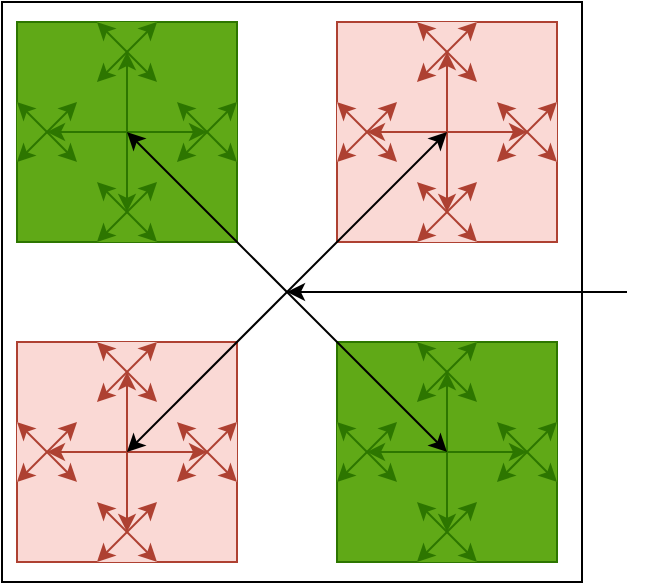 <mxfile version="20.8.16" type="device" pages="4"><diagram id="kPWhK-KrqkqlL0nSzYQn" name="Clock grid"><mxGraphModel dx="665" dy="393" grid="1" gridSize="10" guides="1" tooltips="1" connect="1" arrows="1" fold="1" page="1" pageScale="1" pageWidth="827" pageHeight="1169" math="0" shadow="0"><root><mxCell id="0"/><mxCell id="1" parent="0"/><mxCell id="Kyhc6H3jqv3I2b7ilbXx-1" value="" style="whiteSpace=wrap;html=1;aspect=fixed;" vertex="1" parent="1"><mxGeometry x="80" y="40" width="290" height="290" as="geometry"/></mxCell><mxCell id="Kyhc6H3jqv3I2b7ilbXx-2" value="" style="endArrow=classic;html=1;rounded=0;" edge="1" parent="1"><mxGeometry width="50" height="50" relative="1" as="geometry"><mxPoint x="392.5" y="185" as="sourcePoint"/><mxPoint x="222.5" y="185" as="targetPoint"/></mxGeometry></mxCell><mxCell id="Kyhc6H3jqv3I2b7ilbXx-43" value="" style="group;fillColor=#fad9d5;strokeColor=#ae4132;" vertex="1" connectable="0" parent="1"><mxGeometry x="247.5" y="50" width="110" height="110" as="geometry"/></mxCell><mxCell id="Kyhc6H3jqv3I2b7ilbXx-22" value="" style="group;fillColor=#fad9d5;strokeColor=none;" vertex="1" connectable="0" parent="Kyhc6H3jqv3I2b7ilbXx-43"><mxGeometry x="80" y="40" width="30" height="30" as="geometry"/></mxCell><mxCell id="Kyhc6H3jqv3I2b7ilbXx-18" value="" style="endArrow=classic;html=1;rounded=0;fillColor=#fad9d5;strokeColor=#ae4132;" edge="1" parent="Kyhc6H3jqv3I2b7ilbXx-22"><mxGeometry width="50" height="50" relative="1" as="geometry"><mxPoint x="15" y="15" as="sourcePoint"/><mxPoint x="30" as="targetPoint"/></mxGeometry></mxCell><mxCell id="Kyhc6H3jqv3I2b7ilbXx-19" value="" style="endArrow=classic;html=1;rounded=0;fillColor=#fad9d5;strokeColor=#ae4132;" edge="1" parent="Kyhc6H3jqv3I2b7ilbXx-22"><mxGeometry width="50" height="50" relative="1" as="geometry"><mxPoint x="15" y="15" as="sourcePoint"/><mxPoint as="targetPoint"/></mxGeometry></mxCell><mxCell id="Kyhc6H3jqv3I2b7ilbXx-20" value="" style="endArrow=classic;html=1;rounded=0;fillColor=#fad9d5;strokeColor=#ae4132;" edge="1" parent="Kyhc6H3jqv3I2b7ilbXx-22"><mxGeometry width="50" height="50" relative="1" as="geometry"><mxPoint x="15" y="15" as="sourcePoint"/><mxPoint y="30" as="targetPoint"/></mxGeometry></mxCell><mxCell id="Kyhc6H3jqv3I2b7ilbXx-21" value="" style="endArrow=classic;html=1;rounded=0;fillColor=#fad9d5;strokeColor=#ae4132;" edge="1" parent="Kyhc6H3jqv3I2b7ilbXx-22"><mxGeometry width="50" height="50" relative="1" as="geometry"><mxPoint x="15" y="15" as="sourcePoint"/><mxPoint x="30" y="30" as="targetPoint"/></mxGeometry></mxCell><mxCell id="Kyhc6H3jqv3I2b7ilbXx-28" value="" style="group;fillColor=#fad9d5;strokeColor=none;" vertex="1" connectable="0" parent="Kyhc6H3jqv3I2b7ilbXx-43"><mxGeometry x="40" y="80" width="30" height="30" as="geometry"/></mxCell><mxCell id="Kyhc6H3jqv3I2b7ilbXx-29" value="" style="endArrow=classic;html=1;rounded=0;fillColor=#fad9d5;strokeColor=#ae4132;" edge="1" parent="Kyhc6H3jqv3I2b7ilbXx-28"><mxGeometry width="50" height="50" relative="1" as="geometry"><mxPoint x="15" y="15" as="sourcePoint"/><mxPoint x="30" as="targetPoint"/></mxGeometry></mxCell><mxCell id="Kyhc6H3jqv3I2b7ilbXx-30" value="" style="endArrow=classic;html=1;rounded=0;fillColor=#fad9d5;strokeColor=#ae4132;" edge="1" parent="Kyhc6H3jqv3I2b7ilbXx-28"><mxGeometry width="50" height="50" relative="1" as="geometry"><mxPoint x="15" y="15" as="sourcePoint"/><mxPoint as="targetPoint"/></mxGeometry></mxCell><mxCell id="Kyhc6H3jqv3I2b7ilbXx-31" value="" style="endArrow=classic;html=1;rounded=0;fillColor=#fad9d5;strokeColor=#ae4132;" edge="1" parent="Kyhc6H3jqv3I2b7ilbXx-28"><mxGeometry width="50" height="50" relative="1" as="geometry"><mxPoint x="15" y="15" as="sourcePoint"/><mxPoint y="30" as="targetPoint"/></mxGeometry></mxCell><mxCell id="Kyhc6H3jqv3I2b7ilbXx-32" value="" style="endArrow=classic;html=1;rounded=0;fillColor=#fad9d5;strokeColor=#ae4132;" edge="1" parent="Kyhc6H3jqv3I2b7ilbXx-28"><mxGeometry width="50" height="50" relative="1" as="geometry"><mxPoint x="15" y="15" as="sourcePoint"/><mxPoint x="30" y="30" as="targetPoint"/></mxGeometry></mxCell><mxCell id="Kyhc6H3jqv3I2b7ilbXx-33" value="" style="group;fillColor=#fad9d5;strokeColor=none;" vertex="1" connectable="0" parent="Kyhc6H3jqv3I2b7ilbXx-43"><mxGeometry x="40" width="30" height="30" as="geometry"/></mxCell><mxCell id="Kyhc6H3jqv3I2b7ilbXx-34" value="" style="endArrow=classic;html=1;rounded=0;fillColor=#fad9d5;strokeColor=#ae4132;" edge="1" parent="Kyhc6H3jqv3I2b7ilbXx-33"><mxGeometry width="50" height="50" relative="1" as="geometry"><mxPoint x="15" y="15" as="sourcePoint"/><mxPoint x="30" as="targetPoint"/></mxGeometry></mxCell><mxCell id="Kyhc6H3jqv3I2b7ilbXx-35" value="" style="endArrow=classic;html=1;rounded=0;fillColor=#fad9d5;strokeColor=#ae4132;" edge="1" parent="Kyhc6H3jqv3I2b7ilbXx-33"><mxGeometry width="50" height="50" relative="1" as="geometry"><mxPoint x="15" y="15" as="sourcePoint"/><mxPoint as="targetPoint"/></mxGeometry></mxCell><mxCell id="Kyhc6H3jqv3I2b7ilbXx-36" value="" style="endArrow=classic;html=1;rounded=0;fillColor=#fad9d5;strokeColor=#ae4132;" edge="1" parent="Kyhc6H3jqv3I2b7ilbXx-33"><mxGeometry width="50" height="50" relative="1" as="geometry"><mxPoint x="15" y="15" as="sourcePoint"/><mxPoint y="30" as="targetPoint"/></mxGeometry></mxCell><mxCell id="Kyhc6H3jqv3I2b7ilbXx-37" value="" style="endArrow=classic;html=1;rounded=0;fillColor=#fad9d5;strokeColor=#ae4132;" edge="1" parent="Kyhc6H3jqv3I2b7ilbXx-33"><mxGeometry width="50" height="50" relative="1" as="geometry"><mxPoint x="15" y="15" as="sourcePoint"/><mxPoint x="30" y="30" as="targetPoint"/></mxGeometry></mxCell><mxCell id="Kyhc6H3jqv3I2b7ilbXx-38" value="" style="group;fillColor=#fad9d5;strokeColor=none;" vertex="1" connectable="0" parent="Kyhc6H3jqv3I2b7ilbXx-43"><mxGeometry y="40" width="30" height="30" as="geometry"/></mxCell><mxCell id="Kyhc6H3jqv3I2b7ilbXx-39" value="" style="endArrow=classic;html=1;rounded=0;fillColor=#fad9d5;strokeColor=#ae4132;" edge="1" parent="Kyhc6H3jqv3I2b7ilbXx-38"><mxGeometry width="50" height="50" relative="1" as="geometry"><mxPoint x="15" y="15" as="sourcePoint"/><mxPoint x="30" as="targetPoint"/></mxGeometry></mxCell><mxCell id="Kyhc6H3jqv3I2b7ilbXx-40" value="" style="endArrow=classic;html=1;rounded=0;fillColor=#fad9d5;strokeColor=#ae4132;" edge="1" parent="Kyhc6H3jqv3I2b7ilbXx-38"><mxGeometry width="50" height="50" relative="1" as="geometry"><mxPoint x="15" y="15" as="sourcePoint"/><mxPoint as="targetPoint"/></mxGeometry></mxCell><mxCell id="Kyhc6H3jqv3I2b7ilbXx-41" value="" style="endArrow=classic;html=1;rounded=0;fillColor=#fad9d5;strokeColor=#ae4132;" edge="1" parent="Kyhc6H3jqv3I2b7ilbXx-38"><mxGeometry width="50" height="50" relative="1" as="geometry"><mxPoint x="15" y="15" as="sourcePoint"/><mxPoint y="30" as="targetPoint"/></mxGeometry></mxCell><mxCell id="Kyhc6H3jqv3I2b7ilbXx-42" value="" style="endArrow=classic;html=1;rounded=0;fillColor=#fad9d5;strokeColor=#ae4132;" edge="1" parent="Kyhc6H3jqv3I2b7ilbXx-38"><mxGeometry width="50" height="50" relative="1" as="geometry"><mxPoint x="15" y="15" as="sourcePoint"/><mxPoint x="30" y="30" as="targetPoint"/></mxGeometry></mxCell><mxCell id="Kyhc6H3jqv3I2b7ilbXx-8" value="" style="endArrow=classic;html=1;rounded=0;fillColor=#fad9d5;strokeColor=#ae4132;" edge="1" parent="Kyhc6H3jqv3I2b7ilbXx-43"><mxGeometry width="50" height="50" relative="1" as="geometry"><mxPoint x="55" y="55" as="sourcePoint"/><mxPoint x="95" y="55" as="targetPoint"/></mxGeometry></mxCell><mxCell id="Kyhc6H3jqv3I2b7ilbXx-9" value="" style="endArrow=classic;html=1;rounded=0;fillColor=#fad9d5;strokeColor=#ae4132;" edge="1" parent="Kyhc6H3jqv3I2b7ilbXx-43"><mxGeometry width="50" height="50" relative="1" as="geometry"><mxPoint x="55" y="55" as="sourcePoint"/><mxPoint x="55" y="15" as="targetPoint"/></mxGeometry></mxCell><mxCell id="Kyhc6H3jqv3I2b7ilbXx-10" value="" style="endArrow=classic;html=1;rounded=0;fillColor=#fad9d5;strokeColor=#ae4132;" edge="1" parent="Kyhc6H3jqv3I2b7ilbXx-43"><mxGeometry width="50" height="50" relative="1" as="geometry"><mxPoint x="55" y="55" as="sourcePoint"/><mxPoint x="15" y="55" as="targetPoint"/></mxGeometry></mxCell><mxCell id="Kyhc6H3jqv3I2b7ilbXx-11" value="" style="endArrow=classic;html=1;rounded=0;fillColor=#fad9d5;strokeColor=#ae4132;" edge="1" parent="Kyhc6H3jqv3I2b7ilbXx-43"><mxGeometry width="50" height="50" relative="1" as="geometry"><mxPoint x="55" y="55" as="sourcePoint"/><mxPoint x="55" y="95" as="targetPoint"/></mxGeometry></mxCell><mxCell id="Kyhc6H3jqv3I2b7ilbXx-44" value="" style="group;fillColor=#60a917;fontColor=#ffffff;strokeColor=#2D7600;" vertex="1" connectable="0" parent="1"><mxGeometry x="87.5" y="50" width="110" height="110" as="geometry"/></mxCell><mxCell id="Kyhc6H3jqv3I2b7ilbXx-49" value="" style="group;fillColor=#60a917;fontColor=#ffffff;strokeColor=none;" vertex="1" connectable="0" parent="Kyhc6H3jqv3I2b7ilbXx-44"><mxGeometry x="80" y="40" width="30" height="30" as="geometry"/></mxCell><mxCell id="Kyhc6H3jqv3I2b7ilbXx-50" value="" style="endArrow=classic;html=1;rounded=0;fillColor=#60a917;strokeColor=#2D7600;" edge="1" parent="Kyhc6H3jqv3I2b7ilbXx-49"><mxGeometry width="50" height="50" relative="1" as="geometry"><mxPoint x="15" y="15" as="sourcePoint"/><mxPoint x="30" as="targetPoint"/></mxGeometry></mxCell><mxCell id="Kyhc6H3jqv3I2b7ilbXx-51" value="" style="endArrow=classic;html=1;rounded=0;fillColor=#60a917;strokeColor=#2D7600;" edge="1" parent="Kyhc6H3jqv3I2b7ilbXx-49"><mxGeometry width="50" height="50" relative="1" as="geometry"><mxPoint x="15" y="15" as="sourcePoint"/><mxPoint as="targetPoint"/></mxGeometry></mxCell><mxCell id="Kyhc6H3jqv3I2b7ilbXx-52" value="" style="endArrow=classic;html=1;rounded=0;fillColor=#60a917;strokeColor=#2D7600;" edge="1" parent="Kyhc6H3jqv3I2b7ilbXx-49"><mxGeometry width="50" height="50" relative="1" as="geometry"><mxPoint x="15" y="15" as="sourcePoint"/><mxPoint y="30" as="targetPoint"/></mxGeometry></mxCell><mxCell id="Kyhc6H3jqv3I2b7ilbXx-53" value="" style="endArrow=classic;html=1;rounded=0;fillColor=#60a917;strokeColor=#2D7600;" edge="1" parent="Kyhc6H3jqv3I2b7ilbXx-49"><mxGeometry width="50" height="50" relative="1" as="geometry"><mxPoint x="15" y="15" as="sourcePoint"/><mxPoint x="30" y="30" as="targetPoint"/></mxGeometry></mxCell><mxCell id="Kyhc6H3jqv3I2b7ilbXx-54" value="" style="group;fillColor=#60a917;fontColor=#ffffff;strokeColor=none;" vertex="1" connectable="0" parent="Kyhc6H3jqv3I2b7ilbXx-44"><mxGeometry x="40" y="80" width="30" height="30" as="geometry"/></mxCell><mxCell id="Kyhc6H3jqv3I2b7ilbXx-55" value="" style="endArrow=classic;html=1;rounded=0;fillColor=#60a917;strokeColor=#2D7600;" edge="1" parent="Kyhc6H3jqv3I2b7ilbXx-54"><mxGeometry width="50" height="50" relative="1" as="geometry"><mxPoint x="15" y="15" as="sourcePoint"/><mxPoint x="30" as="targetPoint"/></mxGeometry></mxCell><mxCell id="Kyhc6H3jqv3I2b7ilbXx-56" value="" style="endArrow=classic;html=1;rounded=0;fillColor=#60a917;strokeColor=#2D7600;" edge="1" parent="Kyhc6H3jqv3I2b7ilbXx-54"><mxGeometry width="50" height="50" relative="1" as="geometry"><mxPoint x="15" y="15" as="sourcePoint"/><mxPoint as="targetPoint"/></mxGeometry></mxCell><mxCell id="Kyhc6H3jqv3I2b7ilbXx-57" value="" style="endArrow=classic;html=1;rounded=0;fillColor=#60a917;strokeColor=#2D7600;" edge="1" parent="Kyhc6H3jqv3I2b7ilbXx-54"><mxGeometry width="50" height="50" relative="1" as="geometry"><mxPoint x="15" y="15" as="sourcePoint"/><mxPoint y="30" as="targetPoint"/></mxGeometry></mxCell><mxCell id="Kyhc6H3jqv3I2b7ilbXx-58" value="" style="endArrow=classic;html=1;rounded=0;fillColor=#60a917;strokeColor=#2D7600;" edge="1" parent="Kyhc6H3jqv3I2b7ilbXx-54"><mxGeometry width="50" height="50" relative="1" as="geometry"><mxPoint x="15" y="15" as="sourcePoint"/><mxPoint x="30" y="30" as="targetPoint"/></mxGeometry></mxCell><mxCell id="Kyhc6H3jqv3I2b7ilbXx-59" value="" style="group;fillColor=#60a917;fontColor=#ffffff;strokeColor=none;" vertex="1" connectable="0" parent="Kyhc6H3jqv3I2b7ilbXx-44"><mxGeometry x="40" width="30" height="30" as="geometry"/></mxCell><mxCell id="Kyhc6H3jqv3I2b7ilbXx-60" value="" style="endArrow=classic;html=1;rounded=0;fillColor=#60a917;strokeColor=#2D7600;" edge="1" parent="Kyhc6H3jqv3I2b7ilbXx-59"><mxGeometry width="50" height="50" relative="1" as="geometry"><mxPoint x="15" y="15" as="sourcePoint"/><mxPoint x="30" as="targetPoint"/></mxGeometry></mxCell><mxCell id="Kyhc6H3jqv3I2b7ilbXx-61" value="" style="endArrow=classic;html=1;rounded=0;fillColor=#60a917;strokeColor=#2D7600;" edge="1" parent="Kyhc6H3jqv3I2b7ilbXx-59"><mxGeometry width="50" height="50" relative="1" as="geometry"><mxPoint x="15" y="15" as="sourcePoint"/><mxPoint as="targetPoint"/></mxGeometry></mxCell><mxCell id="Kyhc6H3jqv3I2b7ilbXx-62" value="" style="endArrow=classic;html=1;rounded=0;fillColor=#60a917;strokeColor=#2D7600;" edge="1" parent="Kyhc6H3jqv3I2b7ilbXx-59"><mxGeometry width="50" height="50" relative="1" as="geometry"><mxPoint x="15" y="15" as="sourcePoint"/><mxPoint y="30" as="targetPoint"/></mxGeometry></mxCell><mxCell id="Kyhc6H3jqv3I2b7ilbXx-63" value="" style="endArrow=classic;html=1;rounded=0;fillColor=#60a917;strokeColor=#2D7600;" edge="1" parent="Kyhc6H3jqv3I2b7ilbXx-59"><mxGeometry width="50" height="50" relative="1" as="geometry"><mxPoint x="15" y="15" as="sourcePoint"/><mxPoint x="30" y="30" as="targetPoint"/></mxGeometry></mxCell><mxCell id="Kyhc6H3jqv3I2b7ilbXx-64" value="" style="group;fillColor=#60a917;fontColor=#ffffff;strokeColor=none;" vertex="1" connectable="0" parent="Kyhc6H3jqv3I2b7ilbXx-44"><mxGeometry y="40" width="30" height="30" as="geometry"/></mxCell><mxCell id="Kyhc6H3jqv3I2b7ilbXx-65" value="" style="endArrow=classic;html=1;rounded=0;fillColor=#60a917;strokeColor=#2D7600;" edge="1" parent="Kyhc6H3jqv3I2b7ilbXx-64"><mxGeometry width="50" height="50" relative="1" as="geometry"><mxPoint x="15" y="15" as="sourcePoint"/><mxPoint x="30" as="targetPoint"/></mxGeometry></mxCell><mxCell id="Kyhc6H3jqv3I2b7ilbXx-66" value="" style="endArrow=classic;html=1;rounded=0;fillColor=#60a917;strokeColor=#2D7600;" edge="1" parent="Kyhc6H3jqv3I2b7ilbXx-64"><mxGeometry width="50" height="50" relative="1" as="geometry"><mxPoint x="15" y="15" as="sourcePoint"/><mxPoint as="targetPoint"/></mxGeometry></mxCell><mxCell id="Kyhc6H3jqv3I2b7ilbXx-67" value="" style="endArrow=classic;html=1;rounded=0;fillColor=#60a917;strokeColor=#2D7600;" edge="1" parent="Kyhc6H3jqv3I2b7ilbXx-64"><mxGeometry width="50" height="50" relative="1" as="geometry"><mxPoint x="15" y="15" as="sourcePoint"/><mxPoint y="30" as="targetPoint"/></mxGeometry></mxCell><mxCell id="Kyhc6H3jqv3I2b7ilbXx-68" value="" style="endArrow=classic;html=1;rounded=0;fillColor=#60a917;strokeColor=#2D7600;" edge="1" parent="Kyhc6H3jqv3I2b7ilbXx-64"><mxGeometry width="50" height="50" relative="1" as="geometry"><mxPoint x="15" y="15" as="sourcePoint"/><mxPoint x="30" y="30" as="targetPoint"/></mxGeometry></mxCell><mxCell id="Kyhc6H3jqv3I2b7ilbXx-45" value="" style="endArrow=classic;html=1;rounded=0;fillColor=#60a917;strokeColor=#2D7600;" edge="1" parent="Kyhc6H3jqv3I2b7ilbXx-44"><mxGeometry width="50" height="50" relative="1" as="geometry"><mxPoint x="55" y="55" as="sourcePoint"/><mxPoint x="95" y="55" as="targetPoint"/></mxGeometry></mxCell><mxCell id="Kyhc6H3jqv3I2b7ilbXx-46" value="" style="endArrow=classic;html=1;rounded=0;fillColor=#60a917;strokeColor=#2D7600;" edge="1" parent="Kyhc6H3jqv3I2b7ilbXx-44"><mxGeometry width="50" height="50" relative="1" as="geometry"><mxPoint x="55" y="55" as="sourcePoint"/><mxPoint x="55" y="15" as="targetPoint"/></mxGeometry></mxCell><mxCell id="Kyhc6H3jqv3I2b7ilbXx-47" value="" style="endArrow=classic;html=1;rounded=0;fillColor=#60a917;strokeColor=#2D7600;" edge="1" parent="Kyhc6H3jqv3I2b7ilbXx-44"><mxGeometry width="50" height="50" relative="1" as="geometry"><mxPoint x="55" y="55" as="sourcePoint"/><mxPoint x="15" y="55" as="targetPoint"/></mxGeometry></mxCell><mxCell id="Kyhc6H3jqv3I2b7ilbXx-48" value="" style="endArrow=classic;html=1;rounded=0;fillColor=#60a917;strokeColor=#2D7600;" edge="1" parent="Kyhc6H3jqv3I2b7ilbXx-44"><mxGeometry width="50" height="50" relative="1" as="geometry"><mxPoint x="55" y="55" as="sourcePoint"/><mxPoint x="55" y="95" as="targetPoint"/></mxGeometry></mxCell><mxCell id="Kyhc6H3jqv3I2b7ilbXx-69" value="" style="group;fillColor=#60a917;fontColor=#ffffff;strokeColor=#2D7600;" vertex="1" connectable="0" parent="1"><mxGeometry x="247.5" y="210" width="110" height="110" as="geometry"/></mxCell><mxCell id="Kyhc6H3jqv3I2b7ilbXx-74" value="" style="group;fillColor=#60a917;fontColor=#ffffff;strokeColor=none;" vertex="1" connectable="0" parent="Kyhc6H3jqv3I2b7ilbXx-69"><mxGeometry x="80" y="40" width="30" height="30" as="geometry"/></mxCell><mxCell id="Kyhc6H3jqv3I2b7ilbXx-75" value="" style="endArrow=classic;html=1;rounded=0;fillColor=#60a917;strokeColor=#2D7600;" edge="1" parent="Kyhc6H3jqv3I2b7ilbXx-74"><mxGeometry width="50" height="50" relative="1" as="geometry"><mxPoint x="15" y="15" as="sourcePoint"/><mxPoint x="30" as="targetPoint"/></mxGeometry></mxCell><mxCell id="Kyhc6H3jqv3I2b7ilbXx-76" value="" style="endArrow=classic;html=1;rounded=0;fillColor=#60a917;strokeColor=#2D7600;" edge="1" parent="Kyhc6H3jqv3I2b7ilbXx-74"><mxGeometry width="50" height="50" relative="1" as="geometry"><mxPoint x="15" y="15" as="sourcePoint"/><mxPoint as="targetPoint"/></mxGeometry></mxCell><mxCell id="Kyhc6H3jqv3I2b7ilbXx-77" value="" style="endArrow=classic;html=1;rounded=0;fillColor=#60a917;strokeColor=#2D7600;" edge="1" parent="Kyhc6H3jqv3I2b7ilbXx-74"><mxGeometry width="50" height="50" relative="1" as="geometry"><mxPoint x="15" y="15" as="sourcePoint"/><mxPoint y="30" as="targetPoint"/></mxGeometry></mxCell><mxCell id="Kyhc6H3jqv3I2b7ilbXx-78" value="" style="endArrow=classic;html=1;rounded=0;fillColor=#60a917;strokeColor=#2D7600;" edge="1" parent="Kyhc6H3jqv3I2b7ilbXx-74"><mxGeometry width="50" height="50" relative="1" as="geometry"><mxPoint x="15" y="15" as="sourcePoint"/><mxPoint x="30" y="30" as="targetPoint"/></mxGeometry></mxCell><mxCell id="Kyhc6H3jqv3I2b7ilbXx-79" value="" style="group;fillColor=#60a917;fontColor=#ffffff;strokeColor=none;" vertex="1" connectable="0" parent="Kyhc6H3jqv3I2b7ilbXx-69"><mxGeometry x="40" y="80" width="30" height="30" as="geometry"/></mxCell><mxCell id="Kyhc6H3jqv3I2b7ilbXx-80" value="" style="endArrow=classic;html=1;rounded=0;fillColor=#60a917;strokeColor=#2D7600;" edge="1" parent="Kyhc6H3jqv3I2b7ilbXx-79"><mxGeometry width="50" height="50" relative="1" as="geometry"><mxPoint x="15" y="15" as="sourcePoint"/><mxPoint x="30" as="targetPoint"/></mxGeometry></mxCell><mxCell id="Kyhc6H3jqv3I2b7ilbXx-81" value="" style="endArrow=classic;html=1;rounded=0;fillColor=#60a917;strokeColor=#2D7600;" edge="1" parent="Kyhc6H3jqv3I2b7ilbXx-79"><mxGeometry width="50" height="50" relative="1" as="geometry"><mxPoint x="15" y="15" as="sourcePoint"/><mxPoint as="targetPoint"/></mxGeometry></mxCell><mxCell id="Kyhc6H3jqv3I2b7ilbXx-82" value="" style="endArrow=classic;html=1;rounded=0;fillColor=#60a917;strokeColor=#2D7600;" edge="1" parent="Kyhc6H3jqv3I2b7ilbXx-79"><mxGeometry width="50" height="50" relative="1" as="geometry"><mxPoint x="15" y="15" as="sourcePoint"/><mxPoint y="30" as="targetPoint"/></mxGeometry></mxCell><mxCell id="Kyhc6H3jqv3I2b7ilbXx-83" value="" style="endArrow=classic;html=1;rounded=0;fillColor=#60a917;strokeColor=#2D7600;" edge="1" parent="Kyhc6H3jqv3I2b7ilbXx-79"><mxGeometry width="50" height="50" relative="1" as="geometry"><mxPoint x="15" y="15" as="sourcePoint"/><mxPoint x="30" y="30" as="targetPoint"/></mxGeometry></mxCell><mxCell id="Kyhc6H3jqv3I2b7ilbXx-84" value="" style="group;fillColor=#60a917;fontColor=#ffffff;strokeColor=none;" vertex="1" connectable="0" parent="Kyhc6H3jqv3I2b7ilbXx-69"><mxGeometry x="40" width="30" height="30" as="geometry"/></mxCell><mxCell id="Kyhc6H3jqv3I2b7ilbXx-85" value="" style="endArrow=classic;html=1;rounded=0;fillColor=#60a917;strokeColor=#2D7600;" edge="1" parent="Kyhc6H3jqv3I2b7ilbXx-84"><mxGeometry width="50" height="50" relative="1" as="geometry"><mxPoint x="15" y="15" as="sourcePoint"/><mxPoint x="30" as="targetPoint"/></mxGeometry></mxCell><mxCell id="Kyhc6H3jqv3I2b7ilbXx-86" value="" style="endArrow=classic;html=1;rounded=0;fillColor=#60a917;strokeColor=#2D7600;" edge="1" parent="Kyhc6H3jqv3I2b7ilbXx-84"><mxGeometry width="50" height="50" relative="1" as="geometry"><mxPoint x="15" y="15" as="sourcePoint"/><mxPoint as="targetPoint"/></mxGeometry></mxCell><mxCell id="Kyhc6H3jqv3I2b7ilbXx-87" value="" style="endArrow=classic;html=1;rounded=0;fillColor=#60a917;strokeColor=#2D7600;" edge="1" parent="Kyhc6H3jqv3I2b7ilbXx-84"><mxGeometry width="50" height="50" relative="1" as="geometry"><mxPoint x="15" y="15" as="sourcePoint"/><mxPoint y="30" as="targetPoint"/></mxGeometry></mxCell><mxCell id="Kyhc6H3jqv3I2b7ilbXx-88" value="" style="endArrow=classic;html=1;rounded=0;fillColor=#60a917;strokeColor=#2D7600;" edge="1" parent="Kyhc6H3jqv3I2b7ilbXx-84"><mxGeometry width="50" height="50" relative="1" as="geometry"><mxPoint x="15" y="15" as="sourcePoint"/><mxPoint x="30" y="30" as="targetPoint"/></mxGeometry></mxCell><mxCell id="Kyhc6H3jqv3I2b7ilbXx-89" value="" style="group;fillColor=#60a917;fontColor=#ffffff;strokeColor=none;" vertex="1" connectable="0" parent="Kyhc6H3jqv3I2b7ilbXx-69"><mxGeometry y="40" width="30" height="30" as="geometry"/></mxCell><mxCell id="Kyhc6H3jqv3I2b7ilbXx-90" value="" style="endArrow=classic;html=1;rounded=0;fillColor=#60a917;strokeColor=#2D7600;" edge="1" parent="Kyhc6H3jqv3I2b7ilbXx-89"><mxGeometry width="50" height="50" relative="1" as="geometry"><mxPoint x="15" y="15" as="sourcePoint"/><mxPoint x="30" as="targetPoint"/></mxGeometry></mxCell><mxCell id="Kyhc6H3jqv3I2b7ilbXx-91" value="" style="endArrow=classic;html=1;rounded=0;fillColor=#60a917;strokeColor=#2D7600;" edge="1" parent="Kyhc6H3jqv3I2b7ilbXx-89"><mxGeometry width="50" height="50" relative="1" as="geometry"><mxPoint x="15" y="15" as="sourcePoint"/><mxPoint as="targetPoint"/></mxGeometry></mxCell><mxCell id="Kyhc6H3jqv3I2b7ilbXx-92" value="" style="endArrow=classic;html=1;rounded=0;fillColor=#60a917;strokeColor=#2D7600;" edge="1" parent="Kyhc6H3jqv3I2b7ilbXx-89"><mxGeometry width="50" height="50" relative="1" as="geometry"><mxPoint x="15" y="15" as="sourcePoint"/><mxPoint y="30" as="targetPoint"/></mxGeometry></mxCell><mxCell id="Kyhc6H3jqv3I2b7ilbXx-93" value="" style="endArrow=classic;html=1;rounded=0;fillColor=#60a917;strokeColor=#2D7600;" edge="1" parent="Kyhc6H3jqv3I2b7ilbXx-89"><mxGeometry width="50" height="50" relative="1" as="geometry"><mxPoint x="15" y="15" as="sourcePoint"/><mxPoint x="30" y="30" as="targetPoint"/></mxGeometry></mxCell><mxCell id="Kyhc6H3jqv3I2b7ilbXx-70" value="" style="endArrow=classic;html=1;rounded=0;fillColor=#60a917;strokeColor=#2D7600;" edge="1" parent="Kyhc6H3jqv3I2b7ilbXx-69"><mxGeometry width="50" height="50" relative="1" as="geometry"><mxPoint x="55" y="55" as="sourcePoint"/><mxPoint x="95" y="55" as="targetPoint"/></mxGeometry></mxCell><mxCell id="Kyhc6H3jqv3I2b7ilbXx-71" value="" style="endArrow=classic;html=1;rounded=0;fillColor=#60a917;strokeColor=#2D7600;" edge="1" parent="Kyhc6H3jqv3I2b7ilbXx-69"><mxGeometry width="50" height="50" relative="1" as="geometry"><mxPoint x="55" y="55" as="sourcePoint"/><mxPoint x="55" y="15" as="targetPoint"/></mxGeometry></mxCell><mxCell id="Kyhc6H3jqv3I2b7ilbXx-72" value="" style="endArrow=classic;html=1;rounded=0;fillColor=#60a917;strokeColor=#2D7600;" edge="1" parent="Kyhc6H3jqv3I2b7ilbXx-69"><mxGeometry width="50" height="50" relative="1" as="geometry"><mxPoint x="55" y="55" as="sourcePoint"/><mxPoint x="15" y="55" as="targetPoint"/></mxGeometry></mxCell><mxCell id="Kyhc6H3jqv3I2b7ilbXx-73" value="" style="endArrow=classic;html=1;rounded=0;fillColor=#60a917;strokeColor=#2D7600;" edge="1" parent="Kyhc6H3jqv3I2b7ilbXx-69"><mxGeometry width="50" height="50" relative="1" as="geometry"><mxPoint x="55" y="55" as="sourcePoint"/><mxPoint x="55" y="95" as="targetPoint"/></mxGeometry></mxCell><mxCell id="Kyhc6H3jqv3I2b7ilbXx-94" value="" style="group;fillColor=#fad9d5;strokeColor=#ae4132;" vertex="1" connectable="0" parent="1"><mxGeometry x="87.5" y="210" width="110" height="110" as="geometry"/></mxCell><mxCell id="Kyhc6H3jqv3I2b7ilbXx-99" value="" style="group;fillColor=#fad9d5;strokeColor=none;" vertex="1" connectable="0" parent="Kyhc6H3jqv3I2b7ilbXx-94"><mxGeometry x="80" y="40" width="30" height="30" as="geometry"/></mxCell><mxCell id="Kyhc6H3jqv3I2b7ilbXx-100" value="" style="endArrow=classic;html=1;rounded=0;fillColor=#fad9d5;strokeColor=#ae4132;" edge="1" parent="Kyhc6H3jqv3I2b7ilbXx-99"><mxGeometry width="50" height="50" relative="1" as="geometry"><mxPoint x="15" y="15" as="sourcePoint"/><mxPoint x="30" as="targetPoint"/></mxGeometry></mxCell><mxCell id="Kyhc6H3jqv3I2b7ilbXx-101" value="" style="endArrow=classic;html=1;rounded=0;fillColor=#fad9d5;strokeColor=#ae4132;" edge="1" parent="Kyhc6H3jqv3I2b7ilbXx-99"><mxGeometry width="50" height="50" relative="1" as="geometry"><mxPoint x="15" y="15" as="sourcePoint"/><mxPoint as="targetPoint"/></mxGeometry></mxCell><mxCell id="Kyhc6H3jqv3I2b7ilbXx-102" value="" style="endArrow=classic;html=1;rounded=0;fillColor=#fad9d5;strokeColor=#ae4132;" edge="1" parent="Kyhc6H3jqv3I2b7ilbXx-99"><mxGeometry width="50" height="50" relative="1" as="geometry"><mxPoint x="15" y="15" as="sourcePoint"/><mxPoint y="30" as="targetPoint"/></mxGeometry></mxCell><mxCell id="Kyhc6H3jqv3I2b7ilbXx-103" value="" style="endArrow=classic;html=1;rounded=0;fillColor=#fad9d5;strokeColor=#ae4132;" edge="1" parent="Kyhc6H3jqv3I2b7ilbXx-99"><mxGeometry width="50" height="50" relative="1" as="geometry"><mxPoint x="15" y="15" as="sourcePoint"/><mxPoint x="30" y="30" as="targetPoint"/></mxGeometry></mxCell><mxCell id="Kyhc6H3jqv3I2b7ilbXx-104" value="" style="group;fillColor=#fad9d5;strokeColor=none;" vertex="1" connectable="0" parent="Kyhc6H3jqv3I2b7ilbXx-94"><mxGeometry x="40" y="80" width="30" height="30" as="geometry"/></mxCell><mxCell id="Kyhc6H3jqv3I2b7ilbXx-105" value="" style="endArrow=classic;html=1;rounded=0;fillColor=#fad9d5;strokeColor=#ae4132;" edge="1" parent="Kyhc6H3jqv3I2b7ilbXx-104"><mxGeometry width="50" height="50" relative="1" as="geometry"><mxPoint x="15" y="15" as="sourcePoint"/><mxPoint x="30" as="targetPoint"/></mxGeometry></mxCell><mxCell id="Kyhc6H3jqv3I2b7ilbXx-106" value="" style="endArrow=classic;html=1;rounded=0;fillColor=#fad9d5;strokeColor=#ae4132;" edge="1" parent="Kyhc6H3jqv3I2b7ilbXx-104"><mxGeometry width="50" height="50" relative="1" as="geometry"><mxPoint x="15" y="15" as="sourcePoint"/><mxPoint as="targetPoint"/></mxGeometry></mxCell><mxCell id="Kyhc6H3jqv3I2b7ilbXx-107" value="" style="endArrow=classic;html=1;rounded=0;fillColor=#fad9d5;strokeColor=#ae4132;" edge="1" parent="Kyhc6H3jqv3I2b7ilbXx-104"><mxGeometry width="50" height="50" relative="1" as="geometry"><mxPoint x="15" y="15" as="sourcePoint"/><mxPoint y="30" as="targetPoint"/></mxGeometry></mxCell><mxCell id="Kyhc6H3jqv3I2b7ilbXx-108" value="" style="endArrow=classic;html=1;rounded=0;fillColor=#fad9d5;strokeColor=#ae4132;" edge="1" parent="Kyhc6H3jqv3I2b7ilbXx-104"><mxGeometry width="50" height="50" relative="1" as="geometry"><mxPoint x="15" y="15" as="sourcePoint"/><mxPoint x="30" y="30" as="targetPoint"/></mxGeometry></mxCell><mxCell id="Kyhc6H3jqv3I2b7ilbXx-109" value="" style="group;fillColor=#fad9d5;strokeColor=none;" vertex="1" connectable="0" parent="Kyhc6H3jqv3I2b7ilbXx-94"><mxGeometry x="40" width="30" height="30" as="geometry"/></mxCell><mxCell id="Kyhc6H3jqv3I2b7ilbXx-110" value="" style="endArrow=classic;html=1;rounded=0;fillColor=#fad9d5;strokeColor=#ae4132;" edge="1" parent="Kyhc6H3jqv3I2b7ilbXx-109"><mxGeometry width="50" height="50" relative="1" as="geometry"><mxPoint x="15" y="15" as="sourcePoint"/><mxPoint x="30" as="targetPoint"/></mxGeometry></mxCell><mxCell id="Kyhc6H3jqv3I2b7ilbXx-111" value="" style="endArrow=classic;html=1;rounded=0;fillColor=#fad9d5;strokeColor=#ae4132;" edge="1" parent="Kyhc6H3jqv3I2b7ilbXx-109"><mxGeometry width="50" height="50" relative="1" as="geometry"><mxPoint x="15" y="15" as="sourcePoint"/><mxPoint as="targetPoint"/></mxGeometry></mxCell><mxCell id="Kyhc6H3jqv3I2b7ilbXx-112" value="" style="endArrow=classic;html=1;rounded=0;fillColor=#fad9d5;strokeColor=#ae4132;" edge="1" parent="Kyhc6H3jqv3I2b7ilbXx-109"><mxGeometry width="50" height="50" relative="1" as="geometry"><mxPoint x="15" y="15" as="sourcePoint"/><mxPoint y="30" as="targetPoint"/></mxGeometry></mxCell><mxCell id="Kyhc6H3jqv3I2b7ilbXx-113" value="" style="endArrow=classic;html=1;rounded=0;fillColor=#fad9d5;strokeColor=#ae4132;" edge="1" parent="Kyhc6H3jqv3I2b7ilbXx-109"><mxGeometry width="50" height="50" relative="1" as="geometry"><mxPoint x="15" y="15" as="sourcePoint"/><mxPoint x="30" y="30" as="targetPoint"/></mxGeometry></mxCell><mxCell id="Kyhc6H3jqv3I2b7ilbXx-114" value="" style="group;fillColor=#fad9d5;strokeColor=none;" vertex="1" connectable="0" parent="Kyhc6H3jqv3I2b7ilbXx-94"><mxGeometry y="40" width="30" height="30" as="geometry"/></mxCell><mxCell id="Kyhc6H3jqv3I2b7ilbXx-115" value="" style="endArrow=classic;html=1;rounded=0;fillColor=#fad9d5;strokeColor=#ae4132;" edge="1" parent="Kyhc6H3jqv3I2b7ilbXx-114"><mxGeometry width="50" height="50" relative="1" as="geometry"><mxPoint x="15" y="15" as="sourcePoint"/><mxPoint x="30" as="targetPoint"/></mxGeometry></mxCell><mxCell id="Kyhc6H3jqv3I2b7ilbXx-116" value="" style="endArrow=classic;html=1;rounded=0;fillColor=#fad9d5;strokeColor=#ae4132;" edge="1" parent="Kyhc6H3jqv3I2b7ilbXx-114"><mxGeometry width="50" height="50" relative="1" as="geometry"><mxPoint x="15" y="15" as="sourcePoint"/><mxPoint as="targetPoint"/></mxGeometry></mxCell><mxCell id="Kyhc6H3jqv3I2b7ilbXx-117" value="" style="endArrow=classic;html=1;rounded=0;fillColor=#fad9d5;strokeColor=#ae4132;" edge="1" parent="Kyhc6H3jqv3I2b7ilbXx-114"><mxGeometry width="50" height="50" relative="1" as="geometry"><mxPoint x="15" y="15" as="sourcePoint"/><mxPoint y="30" as="targetPoint"/></mxGeometry></mxCell><mxCell id="Kyhc6H3jqv3I2b7ilbXx-118" value="" style="endArrow=classic;html=1;rounded=0;fillColor=#fad9d5;strokeColor=#ae4132;" edge="1" parent="Kyhc6H3jqv3I2b7ilbXx-114"><mxGeometry width="50" height="50" relative="1" as="geometry"><mxPoint x="15" y="15" as="sourcePoint"/><mxPoint x="30" y="30" as="targetPoint"/></mxGeometry></mxCell><mxCell id="Kyhc6H3jqv3I2b7ilbXx-95" value="" style="endArrow=classic;html=1;rounded=0;fillColor=#fad9d5;strokeColor=#ae4132;" edge="1" parent="Kyhc6H3jqv3I2b7ilbXx-94"><mxGeometry width="50" height="50" relative="1" as="geometry"><mxPoint x="55" y="55" as="sourcePoint"/><mxPoint x="95" y="55" as="targetPoint"/></mxGeometry></mxCell><mxCell id="Kyhc6H3jqv3I2b7ilbXx-96" value="" style="endArrow=classic;html=1;rounded=0;fillColor=#fad9d5;strokeColor=#ae4132;" edge="1" parent="Kyhc6H3jqv3I2b7ilbXx-94"><mxGeometry width="50" height="50" relative="1" as="geometry"><mxPoint x="55" y="55" as="sourcePoint"/><mxPoint x="55" y="15" as="targetPoint"/></mxGeometry></mxCell><mxCell id="Kyhc6H3jqv3I2b7ilbXx-97" value="" style="endArrow=classic;html=1;rounded=0;fillColor=#fad9d5;strokeColor=#ae4132;" edge="1" parent="Kyhc6H3jqv3I2b7ilbXx-94"><mxGeometry width="50" height="50" relative="1" as="geometry"><mxPoint x="55" y="55" as="sourcePoint"/><mxPoint x="15" y="55" as="targetPoint"/></mxGeometry></mxCell><mxCell id="Kyhc6H3jqv3I2b7ilbXx-98" value="" style="endArrow=classic;html=1;rounded=0;fillColor=#fad9d5;strokeColor=#ae4132;" edge="1" parent="Kyhc6H3jqv3I2b7ilbXx-94"><mxGeometry width="50" height="50" relative="1" as="geometry"><mxPoint x="55" y="55" as="sourcePoint"/><mxPoint x="55" y="95" as="targetPoint"/></mxGeometry></mxCell><mxCell id="Kyhc6H3jqv3I2b7ilbXx-4" value="" style="endArrow=classic;html=1;rounded=0;" edge="1" parent="1"><mxGeometry width="50" height="50" relative="1" as="geometry"><mxPoint x="222.5" y="185" as="sourcePoint"/><mxPoint x="302.5" y="105" as="targetPoint"/></mxGeometry></mxCell><mxCell id="Kyhc6H3jqv3I2b7ilbXx-5" value="" style="endArrow=classic;html=1;rounded=0;" edge="1" parent="1"><mxGeometry width="50" height="50" relative="1" as="geometry"><mxPoint x="222.5" y="185" as="sourcePoint"/><mxPoint x="142.5" y="105" as="targetPoint"/></mxGeometry></mxCell><mxCell id="Kyhc6H3jqv3I2b7ilbXx-6" value="" style="endArrow=classic;html=1;rounded=0;" edge="1" parent="1"><mxGeometry width="50" height="50" relative="1" as="geometry"><mxPoint x="222.5" y="185" as="sourcePoint"/><mxPoint x="142.5" y="265" as="targetPoint"/></mxGeometry></mxCell><mxCell id="Kyhc6H3jqv3I2b7ilbXx-7" value="" style="endArrow=classic;html=1;rounded=0;" edge="1" parent="1"><mxGeometry width="50" height="50" relative="1" as="geometry"><mxPoint x="222.5" y="185" as="sourcePoint"/><mxPoint x="302.5" y="265" as="targetPoint"/></mxGeometry></mxCell></root></mxGraphModel></diagram><diagram name="sync/async" id="zvh1ClumfJUhQ_RyYi_K"><mxGraphModel dx="1430" dy="846" grid="1" gridSize="10" guides="1" tooltips="1" connect="1" arrows="1" fold="1" page="1" pageScale="1" pageWidth="826" pageHeight="1169" math="0" shadow="0"><root><mxCell id="0"/><mxCell id="1" parent="0"/><mxCell id="SoC2FC7i_9tCvCpueVsO-4" value="Выходной&lt;br&gt;сигнал" style="edgeStyle=orthogonalEdgeStyle;rounded=0;orthogonalLoop=1;jettySize=auto;html=1;" parent="1" source="SoC2FC7i_9tCvCpueVsO-1" edge="1"><mxGeometry relative="1" as="geometry"><mxPoint x="360" y="110" as="targetPoint"/></mxGeometry></mxCell><mxCell id="SoC2FC7i_9tCvCpueVsO-1" value="Асинхронное преобразование" style="rounded=1;whiteSpace=wrap;html=1;arcSize=32;imageHeight=24;" parent="1" vertex="1"><mxGeometry x="160" y="80" width="120" height="60" as="geometry"/></mxCell><mxCell id="SoC2FC7i_9tCvCpueVsO-5" value="Входной&lt;br&gt;сигнал" style="edgeStyle=orthogonalEdgeStyle;rounded=0;orthogonalLoop=1;jettySize=auto;html=1;" parent="1" edge="1"><mxGeometry relative="1" as="geometry"><mxPoint x="80" y="109.5" as="sourcePoint"/><mxPoint x="160" y="109.5" as="targetPoint"/></mxGeometry></mxCell><mxCell id="SoC2FC7i_9tCvCpueVsO-6" value="Выходной&lt;br&gt;сигнал" style="edgeStyle=orthogonalEdgeStyle;rounded=0;orthogonalLoop=1;jettySize=auto;html=1;" parent="1" source="SoC2FC7i_9tCvCpueVsO-9" edge="1"><mxGeometry relative="1" as="geometry"><mxPoint x="360" y="190" as="targetPoint"/><mxPoint x="280.0" y="190" as="sourcePoint"/></mxGeometry></mxCell><mxCell id="SoC2FC7i_9tCvCpueVsO-8" value="Входной&lt;br&gt;сигнал" style="edgeStyle=orthogonalEdgeStyle;rounded=0;orthogonalLoop=1;jettySize=auto;html=1;" parent="1" target="SoC2FC7i_9tCvCpueVsO-9" edge="1"><mxGeometry relative="1" as="geometry"><mxPoint x="80" y="189.5" as="sourcePoint"/><mxPoint x="160" y="189.5" as="targetPoint"/></mxGeometry></mxCell><mxCell id="SoC2FC7i_9tCvCpueVsO-9" value="Хранение&lt;br&gt;состояния" style="rounded=0;whiteSpace=wrap;html=1;" parent="1" vertex="1"><mxGeometry x="160" y="160" width="120" height="60" as="geometry"/></mxCell><mxCell id="SoC2FC7i_9tCvCpueVsO-10" value="Запись" style="endArrow=classic;html=1;rounded=0;entryX=0;entryY=0.75;entryDx=0;entryDy=0;edgeStyle=orthogonalEdgeStyle;strokeColor=#FF0000;" parent="1" target="SoC2FC7i_9tCvCpueVsO-9" edge="1"><mxGeometry x="-0.385" width="50" height="50" relative="1" as="geometry"><mxPoint x="130" y="240" as="sourcePoint"/><mxPoint x="150" y="220" as="targetPoint"/><Array as="points"><mxPoint x="130" y="205"/></Array><mxPoint as="offset"/></mxGeometry></mxCell></root></mxGraphModel></diagram><diagram id="y2RUwTY-UuLq6j_Y-d4h" name="add ax, dx"><mxGraphModel dx="572" dy="338" grid="1" gridSize="10" guides="1" tooltips="1" connect="1" arrows="1" fold="1" page="1" pageScale="1" pageWidth="827" pageHeight="1169" math="0" shadow="0"><root><mxCell id="0"/><mxCell id="1" parent="0"/><mxCell id="M_HCQIkCQOy8zHJTuxrM-1" value="" style="rounded=0;orthogonalLoop=1;jettySize=auto;html=1;" edge="1" parent="1" source="M_HCQIkCQOy8zHJTuxrM-3" target="x_Bo5ZSMZRjZSp2tm1Cn-1"><mxGeometry relative="1" as="geometry"><mxPoint x="360" y="190" as="targetPoint"/><mxPoint x="280.0" y="190" as="sourcePoint"/></mxGeometry></mxCell><mxCell id="M_HCQIkCQOy8zHJTuxrM-2" value="" style="edgeStyle=orthogonalEdgeStyle;rounded=0;orthogonalLoop=1;jettySize=auto;html=1;" edge="1" parent="1" target="M_HCQIkCQOy8zHJTuxrM-3" source="x_Bo5ZSMZRjZSp2tm1Cn-1"><mxGeometry relative="1" as="geometry"><mxPoint x="80" y="189.5" as="sourcePoint"/><mxPoint x="160" y="189.5" as="targetPoint"/><Array as="points"><mxPoint x="360" y="70"/><mxPoint x="130" y="70"/><mxPoint x="130" y="190"/></Array></mxGeometry></mxCell><mxCell id="M_HCQIkCQOy8zHJTuxrM-3" value="Регистр AX" style="rounded=0;whiteSpace=wrap;html=1;" vertex="1" parent="1"><mxGeometry x="160" y="160" width="120" height="60" as="geometry"/></mxCell><mxCell id="M_HCQIkCQOy8zHJTuxrM-4" value="Запись" style="endArrow=classic;html=1;rounded=0;entryX=0;entryY=0.75;entryDx=0;entryDy=0;edgeStyle=orthogonalEdgeStyle;strokeColor=#FF0000;" edge="1" parent="1" target="M_HCQIkCQOy8zHJTuxrM-3"><mxGeometry width="50" height="50" relative="1" as="geometry"><mxPoint x="130" y="240" as="sourcePoint"/><mxPoint x="150" y="220" as="targetPoint"/><Array as="points"><mxPoint x="130" y="205"/></Array></mxGeometry></mxCell><mxCell id="BxLJnFwzxOCHKP3ufDZq-1" value="" style="rounded=0;orthogonalLoop=1;jettySize=auto;html=1;" edge="1" parent="1" source="BxLJnFwzxOCHKP3ufDZq-3" target="x_Bo5ZSMZRjZSp2tm1Cn-1"><mxGeometry relative="1" as="geometry"><mxPoint x="360" y="120" as="targetPoint"/><mxPoint x="280.0" y="120" as="sourcePoint"/></mxGeometry></mxCell><mxCell id="BxLJnFwzxOCHKP3ufDZq-3" value="Регистр DX" style="rounded=0;whiteSpace=wrap;html=1;" vertex="1" parent="1"><mxGeometry x="160" y="90" width="120" height="60" as="geometry"/></mxCell><mxCell id="x_Bo5ZSMZRjZSp2tm1Cn-1" value="Сумматор" style="rounded=1;whiteSpace=wrap;html=1;arcSize=32;imageHeight=24;" vertex="1" parent="1"><mxGeometry x="300" y="120" width="120" height="60" as="geometry"/></mxCell></root></mxGraphModel></diagram><diagram name="ms add ax, dx" id="bKmUp6ueBmn6ekg-Lx7A"><mxGraphModel dx="572" dy="338" grid="1" gridSize="10" guides="1" tooltips="1" connect="1" arrows="1" fold="1" page="1" pageScale="1" pageWidth="827" pageHeight="1169" math="0" shadow="0"><root><mxCell id="rGEorYh3KwBXgAhJKdxw-0"/><mxCell id="rGEorYh3KwBXgAhJKdxw-1" parent="rGEorYh3KwBXgAhJKdxw-0"/><mxCell id="rGEorYh3KwBXgAhJKdxw-2" value="" style="rounded=0;orthogonalLoop=1;jettySize=auto;html=1;" edge="1" parent="rGEorYh3KwBXgAhJKdxw-1" source="rGEorYh3KwBXgAhJKdxw-4" target="rGEorYh3KwBXgAhJKdxw-8"><mxGeometry relative="1" as="geometry"><mxPoint x="360" y="190" as="targetPoint"/><mxPoint x="280.0" y="190" as="sourcePoint"/></mxGeometry></mxCell><mxCell id="rGEorYh3KwBXgAhJKdxw-3" value="" style="edgeStyle=orthogonalEdgeStyle;rounded=0;orthogonalLoop=1;jettySize=auto;html=1;" edge="1" parent="rGEorYh3KwBXgAhJKdxw-1" source="rGEorYh3KwBXgAhJKdxw-8" target="rGEorYh3KwBXgAhJKdxw-4"><mxGeometry relative="1" as="geometry"><mxPoint x="80" y="189.5" as="sourcePoint"/><mxPoint x="160" y="189.5" as="targetPoint"/><Array as="points"><mxPoint x="360" y="70"/><mxPoint x="130" y="70"/><mxPoint x="130" y="190"/></Array></mxGeometry></mxCell><mxCell id="rGEorYh3KwBXgAhJKdxw-4" value="Регистр AX" style="rounded=0;whiteSpace=wrap;html=1;" vertex="1" parent="rGEorYh3KwBXgAhJKdxw-1"><mxGeometry x="160" y="160" width="120" height="60" as="geometry"/></mxCell><mxCell id="rGEorYh3KwBXgAhJKdxw-5" value="Запись" style="endArrow=classic;html=1;rounded=0;entryX=0;entryY=0.75;entryDx=0;entryDy=0;edgeStyle=orthogonalEdgeStyle;strokeColor=#FF0000;" edge="1" parent="rGEorYh3KwBXgAhJKdxw-1" target="rGEorYh3KwBXgAhJKdxw-4"><mxGeometry x="-0.385" width="50" height="50" relative="1" as="geometry"><mxPoint x="130" y="240" as="sourcePoint"/><mxPoint x="150" y="220" as="targetPoint"/><Array as="points"><mxPoint x="130" y="205"/></Array><mxPoint as="offset"/></mxGeometry></mxCell><mxCell id="rGEorYh3KwBXgAhJKdxw-6" value="" style="rounded=0;orthogonalLoop=1;jettySize=auto;html=1;" edge="1" parent="rGEorYh3KwBXgAhJKdxw-1" source="rGEorYh3KwBXgAhJKdxw-7" target="rGEorYh3KwBXgAhJKdxw-8"><mxGeometry relative="1" as="geometry"><mxPoint x="360" y="120" as="targetPoint"/><mxPoint x="280.0" y="120" as="sourcePoint"/></mxGeometry></mxCell><mxCell id="rGEorYh3KwBXgAhJKdxw-7" value="Регистр DX" style="rounded=0;whiteSpace=wrap;html=1;" vertex="1" parent="rGEorYh3KwBXgAhJKdxw-1"><mxGeometry x="160" y="90" width="120" height="60" as="geometry"/></mxCell><mxCell id="rGEorYh3KwBXgAhJKdxw-8" value="Сумматор" style="rounded=1;whiteSpace=wrap;html=1;arcSize=32;imageHeight=24;" vertex="1" parent="rGEorYh3KwBXgAhJKdxw-1"><mxGeometry x="300" y="120" width="120" height="60" as="geometry"/></mxCell><mxCell id="p_UqTnZnpXFTBQv2FS_w-0" value="Чтение" style="endArrow=classic;html=1;rounded=0;edgeStyle=orthogonalEdgeStyle;strokeColor=#FF0000;" edge="1" parent="rGEorYh3KwBXgAhJKdxw-1" target="rGEorYh3KwBXgAhJKdxw-4"><mxGeometry x="-0.273" width="50" height="50" relative="1" as="geometry"><mxPoint x="300" y="240" as="sourcePoint"/><mxPoint x="280" y="205" as="targetPoint"/><Array as="points"><mxPoint x="300" y="205"/></Array><mxPoint as="offset"/></mxGeometry></mxCell></root></mxGraphModel></diagram></mxfile>